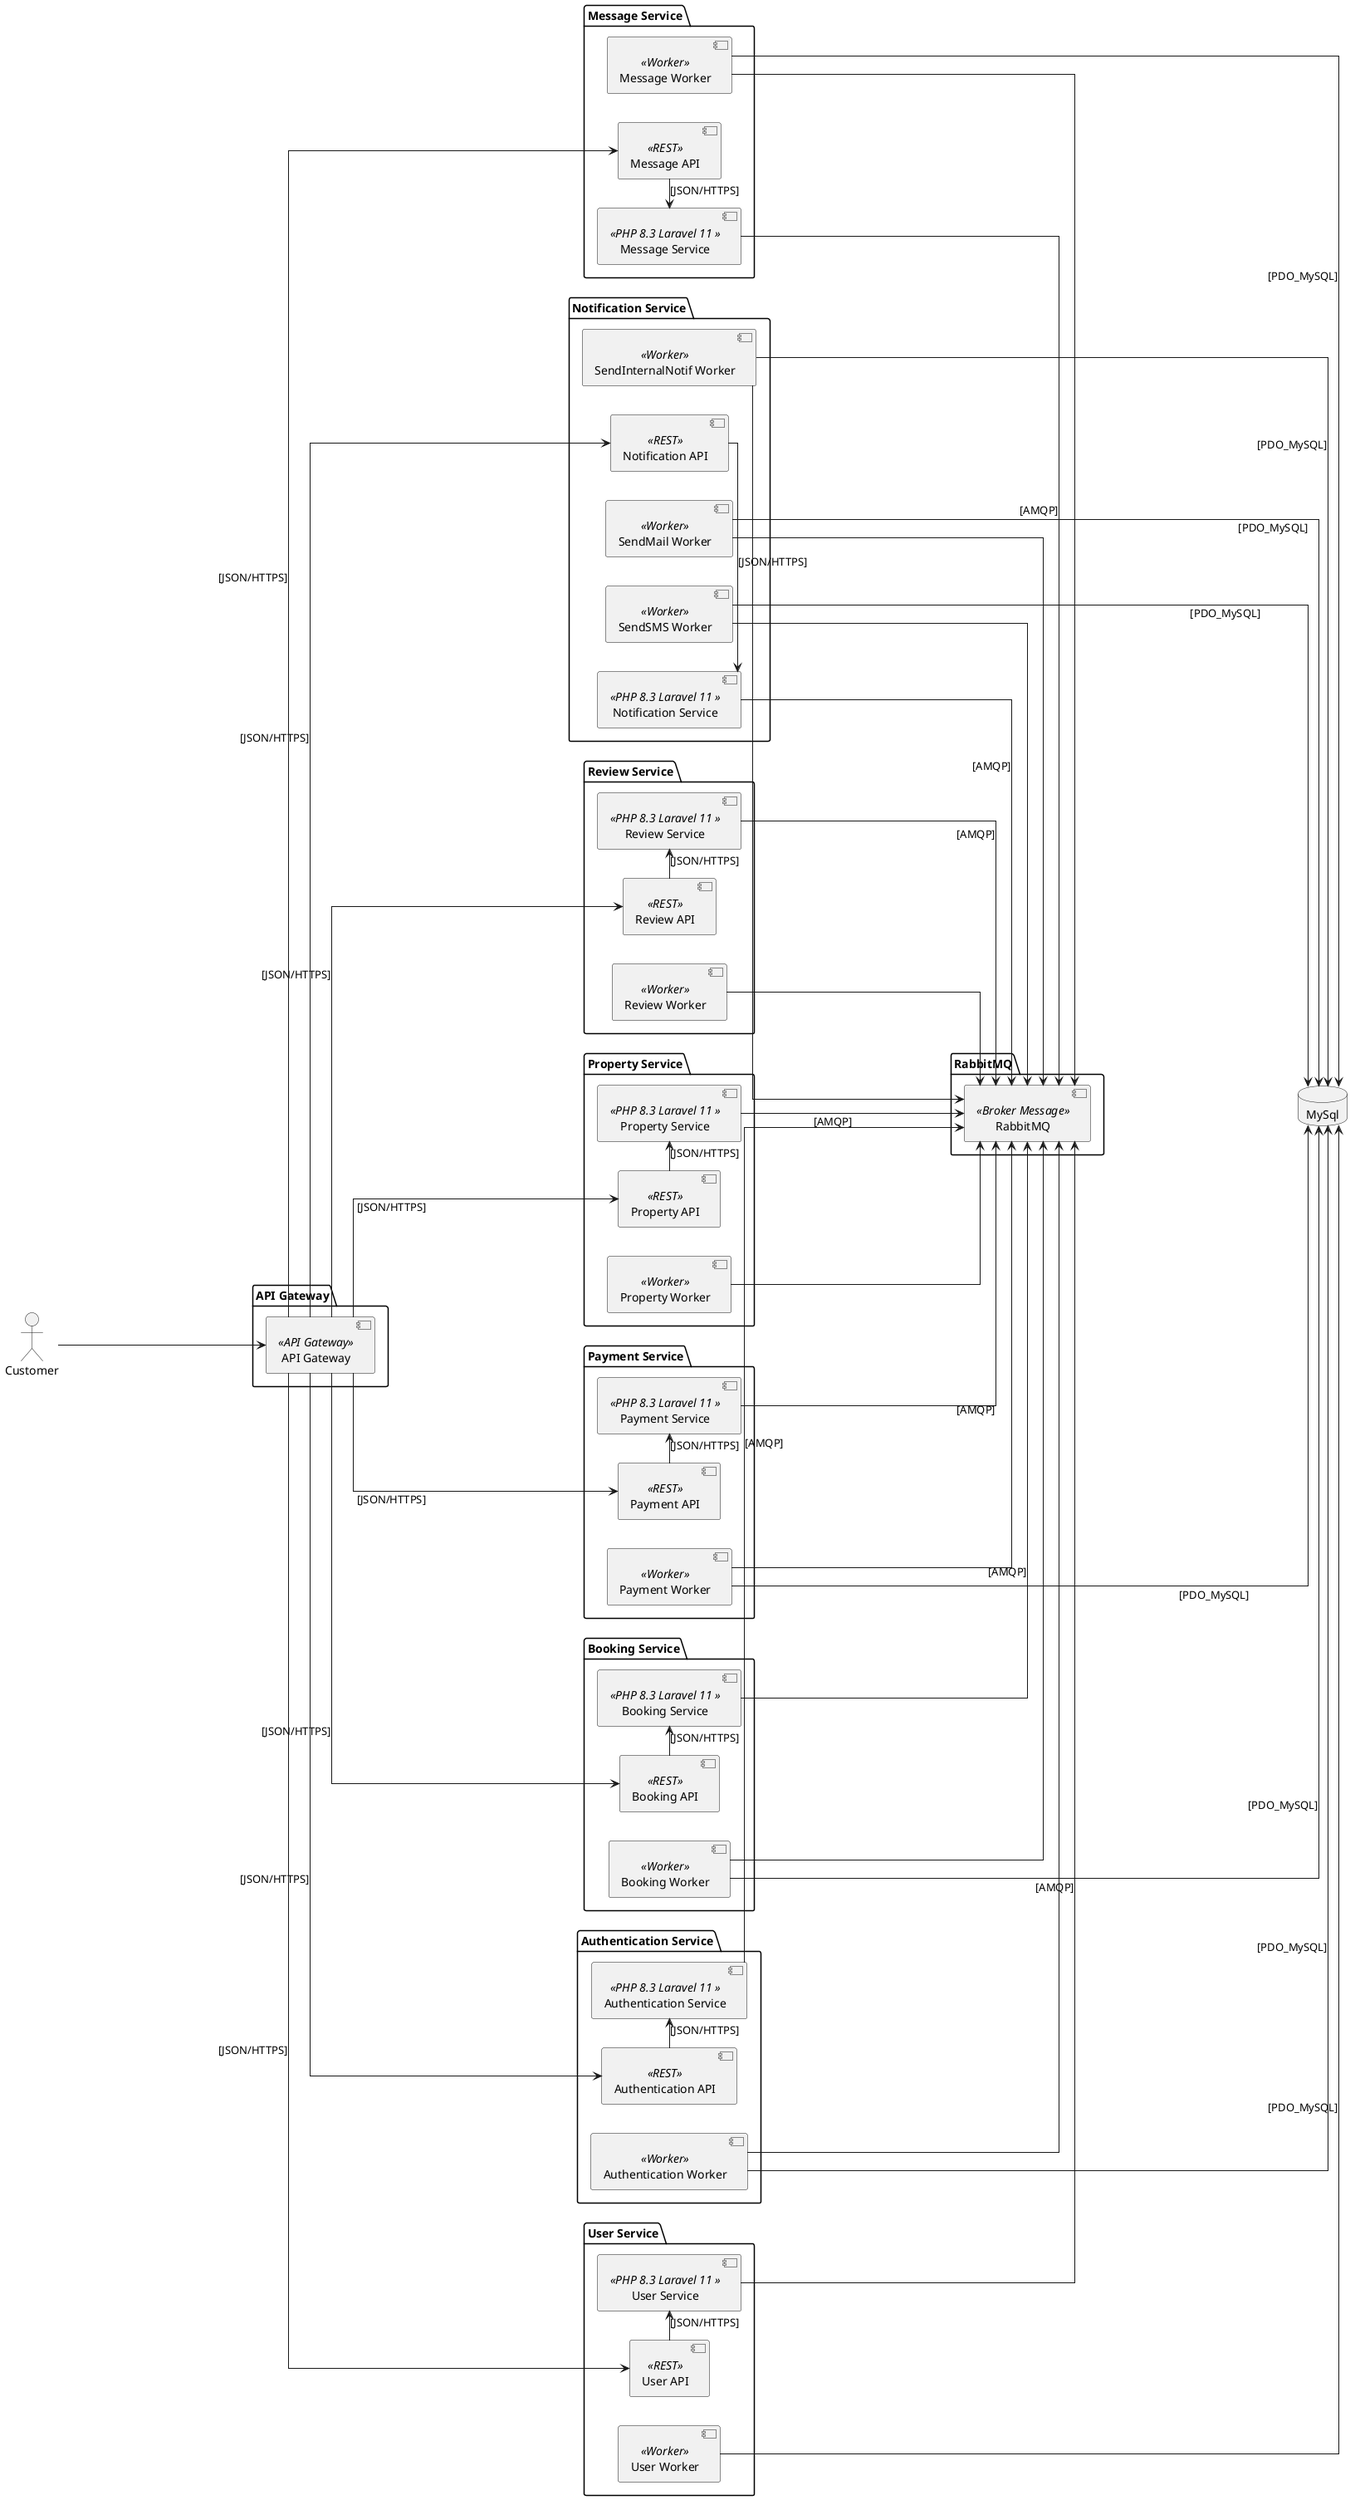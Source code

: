 @startuml
!define RECTANGLE "rectangle"
!define COMPONENT "component"

skinparam ranksep 250
left to right direction
skinparam linetype ortho
:Customer:

package "API Gateway" {
  [API Gateway] as apigateway << (C,#8DD3C7) API Gateway >>
}

package "Authentication Service" {
  [Authentication API] as authenticationapi << (C,#8DD3C7) REST >>
  [Authentication Service] as authenticationservice << (C,#F7DC6F) PHP 8.3 Laravel 11  >>
  [Authentication Worker] as authenticationworker << (C,#8DD3C7) Worker >>
}

package "Payment Service" {
  [Payment API] as paymentapi << (C,#8DD3C7) REST >>
  [Payment Service] as paymentservice << (C,#F7DC6F) PHP 8.3 Laravel 11  >>
  [Payment Worker] as paymentworker << (C,#8DD3C7) Worker >>
}

package "Booking Service" {
  [Booking API] as bookingapi << (C,#8DD3C7) REST >>
  [Booking Service] as bookingservice << (C,#F7DC6F) PHP 8.3 Laravel 11  >>
  [Booking Worker] as bookingworker << (C,#8DD3C7) Worker >>
}

package "User Service" {
  [User API] as userapi << (C,#8DD3C7) REST >>
  [User Service] as userservice << (C,#F7DC6F) PHP 8.3 Laravel 11  >>
  [User Worker] as userworker << (C,#8DD3C7) Worker >>
}

package "Property Service" {
  [Property API] as propertyapi << (C,#8DD3C7) REST >>
  [Property Service] as propertyservice << (C,#F7DC6F) PHP 8.3 Laravel 11  >>
  [Property Worker] as propertyworker << (C,#8DD3C7) Worker >>
}

package "Notification Service" {
  [Notification API] as notificationapi << (C,#8DD3C7) REST >>
  [Notification Service] as notificationservice << (C,#F7DC6F) PHP 8.3 Laravel 11  >>
  [SendMail Worker] as sendMailworker << (C,#8DD3C7) Worker >>
  [SendSMS Worker] as sendSMSworker << (C,#8DD3C7) Worker >>
  [SendInternalNotif Worker] as sendInternalNotifworker << (C,#8DD3C7) Worker >>
}

package "Review Service" {
  [Review API] as reviewapi << (C,#8DD3C7) REST >>
  [Review Service] as reviewservice << (C,#F7DC6F) PHP 8.3 Laravel 11  >>
  [Review Worker] as revieworker << (C,#8DD3C7) Worker >>
}

package "Message Service" {
  [Message API] as messageapi << (C,#8DD3C7) REST >>
  [Message Service] as messageservice << (C,#F7DC6F) PHP 8.3 Laravel 11  >>
  [Message Worker] as messageworker << (C,#8DD3C7) Worker >>
}

package "RabbitMQ" {
  [RabbitMQ] as rabbitmq << (C,#8DD3C7) Broker Message >>
}

database MySql {

}

Customer --> apigateway

apigateway --> paymentapi : [JSON/HTTPS]
apigateway --> bookingapi : [JSON/HTTPS]
apigateway --> authenticationapi : [JSON/HTTPS]
apigateway --> userapi : [JSON/HTTPS]
apigateway --> propertyapi : [JSON/HTTPS]
apigateway --> notificationapi : [JSON/HTTPS]
apigateway --> reviewapi : [JSON/HTTPS]
apigateway --> messageapi : [JSON/HTTPS]

paymentapi -> paymentservice : [JSON/HTTPS]
bookingapi -> bookingservice : [JSON/HTTPS]
authenticationapi -> authenticationservice : [JSON/HTTPS]
userapi -> userservice : [JSON/HTTPS]
propertyapi -> propertyservice : [JSON/HTTPS]
notificationapi -> notificationservice : [JSON/HTTPS]
reviewapi -> reviewservice : [JSON/HTTPS]
messageapi -> messageservice : [JSON/HTTPS]

paymentworker --> rabbitmq
bookingworker --> rabbitmq
authenticationworker --> rabbitmq
propertyworker --> rabbitmq
sendMailworker --> rabbitmq
sendSMSworker --> rabbitmq
sendInternalNotifworker --> rabbitmq
revieworker --> rabbitmq
messageworker --> rabbitmq

bookingservice --> rabbitmq : [AMQP]
userservice --> rabbitmq : [AMQP]
paymentservice --> rabbitmq : [AMQP]
propertyservice --> rabbitmq : [AMQP]
authenticationservice --> rabbitmq : [AMQP]
notificationservice --> rabbitmq : [AMQP]
reviewservice --> rabbitmq : [AMQP]
messageservice --> rabbitmq : [AMQP]

authenticationworker ---> MySql : [PDO_MySQL]
userworker ---> MySql : [PDO_MySQL]
paymentworker ---> MySql : [PDO_MySQL]
bookingworker ---> MySql : [PDO_MySQL]
sendInternalNotifworker ---> MySql : [PDO_MySQL]
sendMailworker ---> MySql : [PDO_MySQL]
sendSMSworker ---> MySql : [PDO_MySQL]
messageworker ---> MySql : [PDO_MySQL]

@enduml
